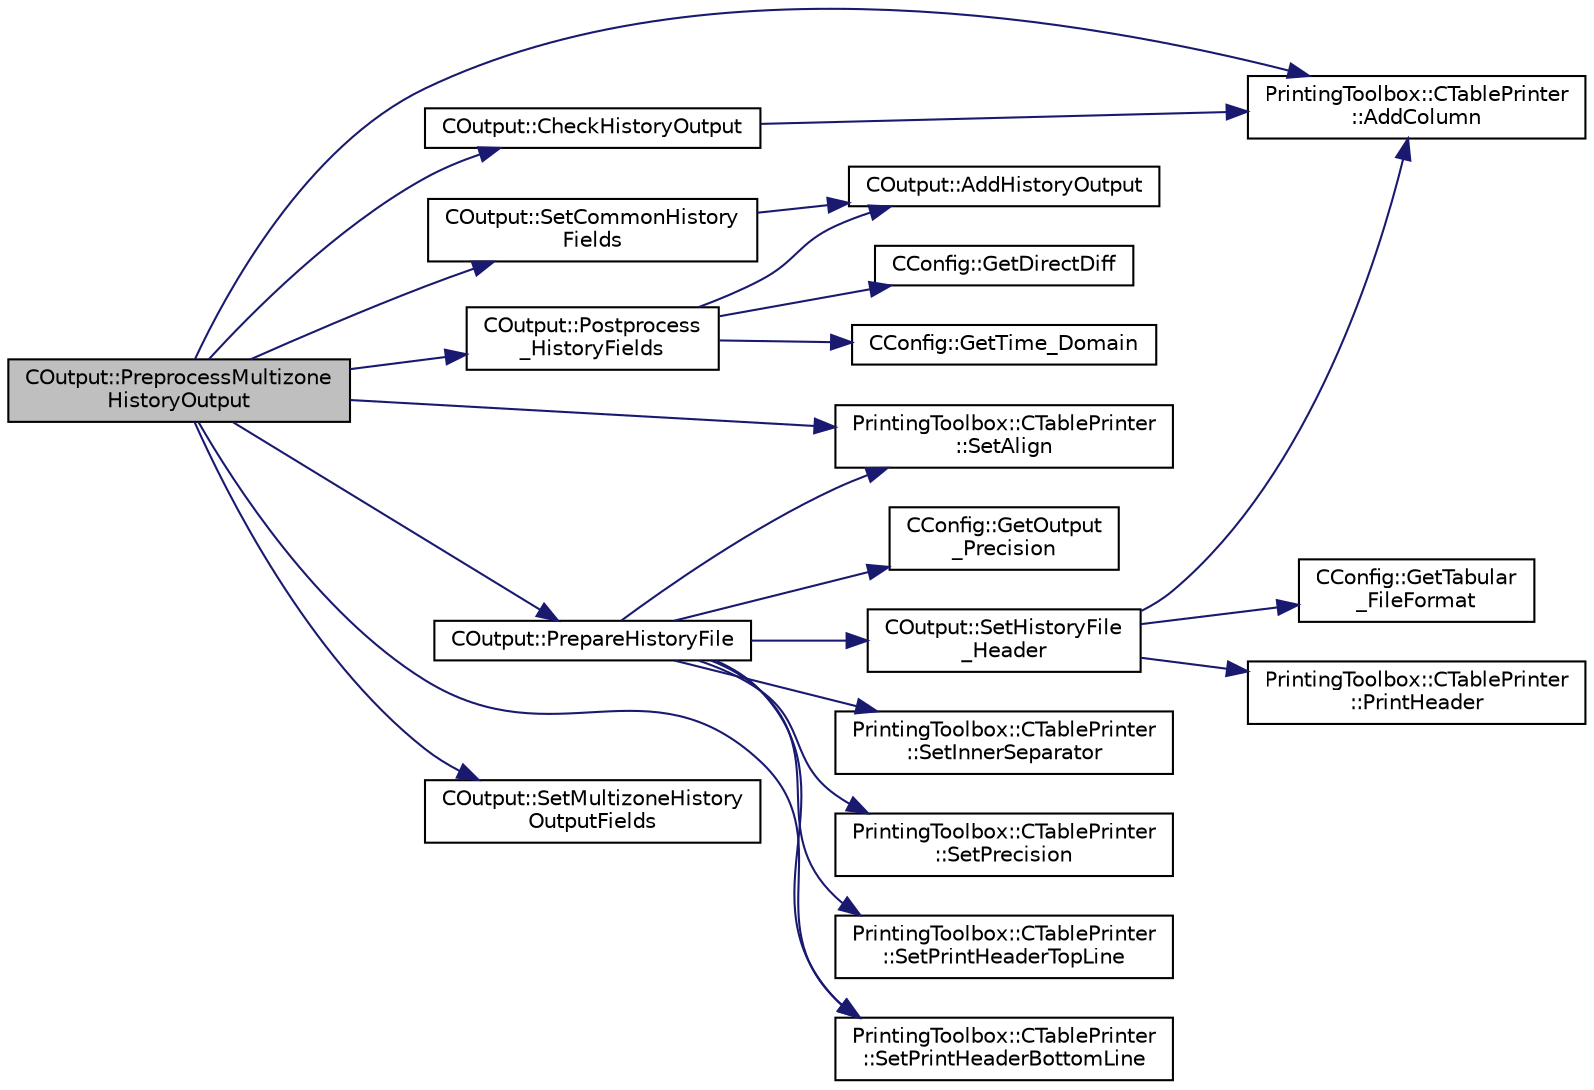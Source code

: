 digraph "COutput::PreprocessMultizoneHistoryOutput"
{
 // LATEX_PDF_SIZE
  edge [fontname="Helvetica",fontsize="10",labelfontname="Helvetica",labelfontsize="10"];
  node [fontname="Helvetica",fontsize="10",shape=record];
  rankdir="LR";
  Node1 [label="COutput::PreprocessMultizone\lHistoryOutput",height=0.2,width=0.4,color="black", fillcolor="grey75", style="filled", fontcolor="black",tooltip="Preprocess the history output by setting the history fields and opening the history file."];
  Node1 -> Node2 [color="midnightblue",fontsize="10",style="solid",fontname="Helvetica"];
  Node2 [label="PrintingToolbox::CTablePrinter\l::AddColumn",height=0.2,width=0.4,color="black", fillcolor="white", style="filled",URL="$classPrintingToolbox_1_1CTablePrinter.html#af3ddbf0da1a37cc37be7caac031dd4c4",tooltip="Add a column to the table by specifiying the header name and the width."];
  Node1 -> Node3 [color="midnightblue",fontsize="10",style="solid",fontname="Helvetica"];
  Node3 [label="COutput::CheckHistoryOutput",height=0.2,width=0.4,color="black", fillcolor="white", style="filled",URL="$classCOutput.html#a9865f6c1c151ba4690daf20731035278",tooltip="CheckHistoryOutput."];
  Node3 -> Node2 [color="midnightblue",fontsize="10",style="solid",fontname="Helvetica"];
  Node1 -> Node4 [color="midnightblue",fontsize="10",style="solid",fontname="Helvetica"];
  Node4 [label="COutput::Postprocess\l_HistoryFields",height=0.2,width=0.4,color="black", fillcolor="white", style="filled",URL="$classCOutput.html#a35804de96173151ae4377d56e2a4b6ab",tooltip="Postprocess_HistoryFields."];
  Node4 -> Node5 [color="midnightblue",fontsize="10",style="solid",fontname="Helvetica"];
  Node5 [label="COutput::AddHistoryOutput",height=0.2,width=0.4,color="black", fillcolor="white", style="filled",URL="$classCOutput.html#ad5ee424d364346cbd6dc27ffbab35e0a",tooltip="Add a new field to the history output."];
  Node4 -> Node6 [color="midnightblue",fontsize="10",style="solid",fontname="Helvetica"];
  Node6 [label="CConfig::GetDirectDiff",height=0.2,width=0.4,color="black", fillcolor="white", style="filled",URL="$classCConfig.html#a1756760d4a98f886411a703d71bda3f2",tooltip="Get the direct differentation method."];
  Node4 -> Node7 [color="midnightblue",fontsize="10",style="solid",fontname="Helvetica"];
  Node7 [label="CConfig::GetTime_Domain",height=0.2,width=0.4,color="black", fillcolor="white", style="filled",URL="$classCConfig.html#a85d2e3cf43b77c63642c40c235b853f3",tooltip="Check if the multizone problem is solved for time domain."];
  Node1 -> Node8 [color="midnightblue",fontsize="10",style="solid",fontname="Helvetica"];
  Node8 [label="COutput::PrepareHistoryFile",height=0.2,width=0.4,color="black", fillcolor="white", style="filled",URL="$classCOutput.html#a3407b42ec9ed68db746446e34d17dc3e",tooltip="Open the history file and write the header."];
  Node8 -> Node9 [color="midnightblue",fontsize="10",style="solid",fontname="Helvetica"];
  Node9 [label="CConfig::GetOutput\l_Precision",height=0.2,width=0.4,color="black", fillcolor="white", style="filled",URL="$classCConfig.html#abd7ba56a182284f00644b8d2b81a8c17",tooltip="Get the output precision to be used in <ofstream>.precision(value) for history and SU2_DOT output."];
  Node8 -> Node10 [color="midnightblue",fontsize="10",style="solid",fontname="Helvetica"];
  Node10 [label="PrintingToolbox::CTablePrinter\l::SetAlign",height=0.2,width=0.4,color="black", fillcolor="white", style="filled",URL="$classPrintingToolbox_1_1CTablePrinter.html#ad3691499a7bfa024bf97a7fc00ef33c7",tooltip="Set the alignment of the table entries (CENTER only works for the header at the moment)."];
  Node8 -> Node11 [color="midnightblue",fontsize="10",style="solid",fontname="Helvetica"];
  Node11 [label="COutput::SetHistoryFile\l_Header",height=0.2,width=0.4,color="black", fillcolor="white", style="filled",URL="$classCOutput.html#ac9f4f9ed10956eff7cfd7c82ba67b41f",tooltip="Set the history file header."];
  Node11 -> Node2 [color="midnightblue",fontsize="10",style="solid",fontname="Helvetica"];
  Node11 -> Node12 [color="midnightblue",fontsize="10",style="solid",fontname="Helvetica"];
  Node12 [label="CConfig::GetTabular\l_FileFormat",height=0.2,width=0.4,color="black", fillcolor="white", style="filled",URL="$classCConfig.html#a4ac4d812d4065f2955d72733cd0c4f6f",tooltip="Get the format of the output solution."];
  Node11 -> Node13 [color="midnightblue",fontsize="10",style="solid",fontname="Helvetica"];
  Node13 [label="PrintingToolbox::CTablePrinter\l::PrintHeader",height=0.2,width=0.4,color="black", fillcolor="white", style="filled",URL="$classPrintingToolbox_1_1CTablePrinter.html#a475fafce69bdc78e973a2546e6e6be76",tooltip="Print the header."];
  Node8 -> Node14 [color="midnightblue",fontsize="10",style="solid",fontname="Helvetica"];
  Node14 [label="PrintingToolbox::CTablePrinter\l::SetInnerSeparator",height=0.2,width=0.4,color="black", fillcolor="white", style="filled",URL="$classPrintingToolbox_1_1CTablePrinter.html#ab56b5f776cf03b72d6730508ee943ca8",tooltip="Set the separator between columns (inner decoration)"];
  Node8 -> Node15 [color="midnightblue",fontsize="10",style="solid",fontname="Helvetica"];
  Node15 [label="PrintingToolbox::CTablePrinter\l::SetPrecision",height=0.2,width=0.4,color="black", fillcolor="white", style="filled",URL="$classPrintingToolbox_1_1CTablePrinter.html#a99b7d9fa9a270d8da75ccdaf2bf62a0e",tooltip="Set the floating point precision."];
  Node8 -> Node16 [color="midnightblue",fontsize="10",style="solid",fontname="Helvetica"];
  Node16 [label="PrintingToolbox::CTablePrinter\l::SetPrintHeaderBottomLine",height=0.2,width=0.4,color="black", fillcolor="white", style="filled",URL="$classPrintingToolbox_1_1CTablePrinter.html#a4c36695262ac33182aee4e88546a3c2e",tooltip="Set whether to print the line at the bottom of the table."];
  Node8 -> Node17 [color="midnightblue",fontsize="10",style="solid",fontname="Helvetica"];
  Node17 [label="PrintingToolbox::CTablePrinter\l::SetPrintHeaderTopLine",height=0.2,width=0.4,color="black", fillcolor="white", style="filled",URL="$classPrintingToolbox_1_1CTablePrinter.html#a137252437fa62fe6445dc7f203867fa3",tooltip="Set whether to print the line at the top of the table."];
  Node1 -> Node10 [color="midnightblue",fontsize="10",style="solid",fontname="Helvetica"];
  Node1 -> Node18 [color="midnightblue",fontsize="10",style="solid",fontname="Helvetica"];
  Node18 [label="COutput::SetCommonHistory\lFields",height=0.2,width=0.4,color="black", fillcolor="white", style="filled",URL="$classCOutput.html#aa8b9438f7f915375c811afc23381755e",tooltip="Set the history fields common for all solvers."];
  Node18 -> Node5 [color="midnightblue",fontsize="10",style="solid",fontname="Helvetica"];
  Node1 -> Node19 [color="midnightblue",fontsize="10",style="solid",fontname="Helvetica"];
  Node19 [label="COutput::SetMultizoneHistory\lOutputFields",height=0.2,width=0.4,color="black", fillcolor="white", style="filled",URL="$classCOutput.html#a2811582acfe172dbec4bf6226b864b2d",tooltip="Set the available multizone history output fields."];
  Node1 -> Node16 [color="midnightblue",fontsize="10",style="solid",fontname="Helvetica"];
}
